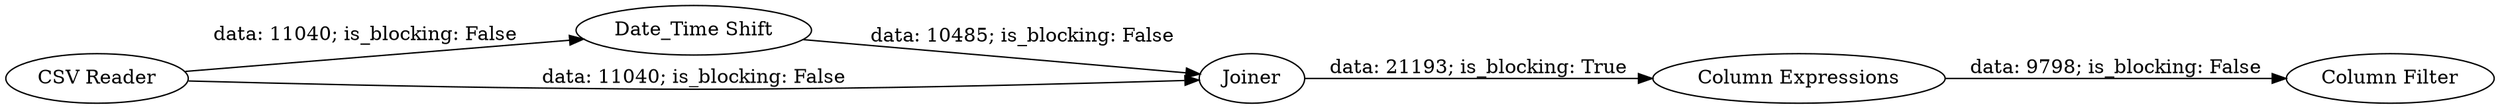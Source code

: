 digraph {
	"3056239046026080767_1" [label="CSV Reader"]
	"3056239046026080767_5" [label="Date_Time Shift"]
	"3056239046026080767_10" [label="Column Filter"]
	"3056239046026080767_6" [label=Joiner]
	"3056239046026080767_9" [label="Column Expressions"]
	"3056239046026080767_5" -> "3056239046026080767_6" [label="data: 10485; is_blocking: False"]
	"3056239046026080767_1" -> "3056239046026080767_6" [label="data: 11040; is_blocking: False"]
	"3056239046026080767_6" -> "3056239046026080767_9" [label="data: 21193; is_blocking: True"]
	"3056239046026080767_9" -> "3056239046026080767_10" [label="data: 9798; is_blocking: False"]
	"3056239046026080767_1" -> "3056239046026080767_5" [label="data: 11040; is_blocking: False"]
	rankdir=LR
}
